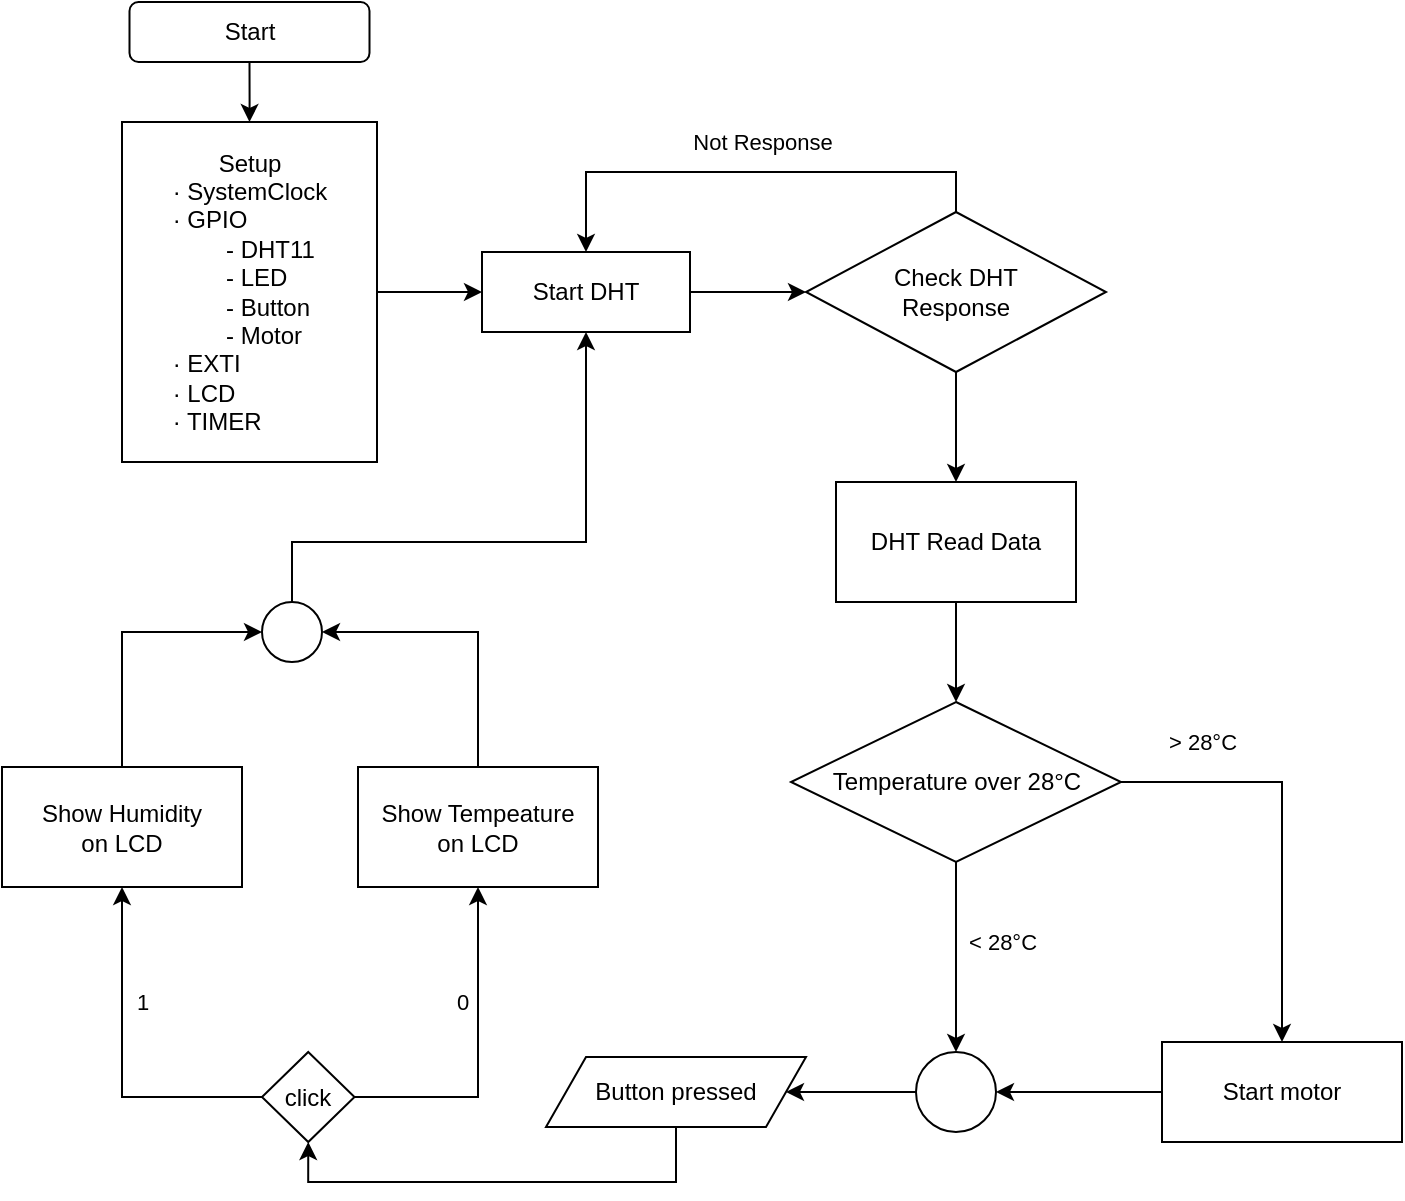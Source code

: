 <mxfile version="20.8.5" type="google"><diagram id="hWwx7uKUYP5o2O8MAMHt" name="flowchart"><mxGraphModel grid="1" page="1" gridSize="10" guides="1" tooltips="1" connect="1" arrows="1" fold="1" pageScale="1" pageWidth="850" pageHeight="1100" math="0" shadow="0"><root><mxCell id="0"/><mxCell id="1" parent="0"/><mxCell id="ss6CLmrahOXaeXvlsxak-7" value="" style="edgeStyle=orthogonalEdgeStyle;rounded=0;orthogonalLoop=1;jettySize=auto;html=1;exitX=0.5;exitY=1;exitDx=0;exitDy=0;" edge="1" parent="1" source="L-Ho-uLeD0GouVDFXFV1-1" target="ss6CLmrahOXaeXvlsxak-2"><mxGeometry relative="1" as="geometry"><mxPoint x="123.75" y="100" as="sourcePoint"/></mxGeometry></mxCell><mxCell id="L-Ho-uLeD0GouVDFXFV1-7" value="" style="edgeStyle=orthogonalEdgeStyle;rounded=0;orthogonalLoop=1;jettySize=auto;html=1;" edge="1" parent="1" source="ss6CLmrahOXaeXvlsxak-2" target="L-Ho-uLeD0GouVDFXFV1-2"><mxGeometry relative="1" as="geometry"/></mxCell><mxCell id="ss6CLmrahOXaeXvlsxak-2" value="Setup&lt;br&gt;&lt;div style=&quot;text-align: left;&quot;&gt;&lt;span style=&quot;background-color: initial;&quot;&gt;· SystemClock&lt;/span&gt;&lt;/div&gt;&lt;div style=&quot;text-align: left;&quot;&gt;&lt;span style=&quot;background-color: initial;&quot;&gt;· GPIO&lt;/span&gt;&lt;/div&gt;&lt;div style=&quot;text-align: left;&quot;&gt;&lt;span style=&quot;background-color: initial;&quot;&gt;&lt;span style=&quot;white-space: pre;&quot;&gt;&#9;&lt;/span&gt;- DHT11&lt;br&gt;&lt;/span&gt;&lt;/div&gt;&lt;div style=&quot;text-align: left;&quot;&gt;&lt;span style=&quot;background-color: initial;&quot;&gt;&lt;span style=&quot;white-space: pre;&quot;&gt;&#9;&lt;/span&gt;- LED&lt;br&gt;&lt;/span&gt;&lt;/div&gt;&lt;div style=&quot;text-align: left;&quot;&gt;&lt;span style=&quot;background-color: initial;&quot;&gt;&lt;span style=&quot;white-space: pre;&quot;&gt;&#9;&lt;/span&gt;- Button&lt;br&gt;&lt;/span&gt;&lt;/div&gt;&lt;div style=&quot;text-align: left;&quot;&gt;&lt;span style=&quot;background-color: initial;&quot;&gt;&lt;span style=&quot;white-space: pre;&quot;&gt;&#9;&lt;/span&gt;- Motor&lt;br&gt;&lt;/span&gt;&lt;/div&gt;&lt;div style=&quot;text-align: left;&quot;&gt;&lt;span style=&quot;background-color: initial;&quot;&gt;· EXTI&lt;/span&gt;&lt;/div&gt;&lt;div style=&quot;text-align: left;&quot;&gt;&lt;span style=&quot;background-color: initial;&quot;&gt;· LCD&lt;/span&gt;&lt;/div&gt;&lt;div style=&quot;text-align: left;&quot;&gt;&lt;span style=&quot;background-color: initial;&quot;&gt;· TIMER&lt;/span&gt;&lt;/div&gt;" style="rounded=0;whiteSpace=wrap;html=1;" vertex="1" parent="1"><mxGeometry x="60" y="110" width="127.5" height="170" as="geometry"/></mxCell><mxCell id="L-Ho-uLeD0GouVDFXFV1-1" value="Start" style="rounded=1;whiteSpace=wrap;html=1;" vertex="1" parent="1"><mxGeometry x="63.75" y="50" width="120" height="30" as="geometry"/></mxCell><mxCell id="L-Ho-uLeD0GouVDFXFV1-4" style="edgeStyle=orthogonalEdgeStyle;rounded=0;orthogonalLoop=1;jettySize=auto;html=1;exitX=1;exitY=0.5;exitDx=0;exitDy=0;entryX=0;entryY=0.5;entryDx=0;entryDy=0;" edge="1" parent="1" source="L-Ho-uLeD0GouVDFXFV1-2" target="L-Ho-uLeD0GouVDFXFV1-3"><mxGeometry relative="1" as="geometry"/></mxCell><mxCell id="L-Ho-uLeD0GouVDFXFV1-2" value="Start DHT" style="rounded=0;whiteSpace=wrap;html=1;" vertex="1" parent="1"><mxGeometry x="240" y="175" width="104" height="40" as="geometry"/></mxCell><mxCell id="L-Ho-uLeD0GouVDFXFV1-8" value="Not Response" style="edgeStyle=orthogonalEdgeStyle;rounded=0;orthogonalLoop=1;jettySize=auto;html=1;exitX=0.5;exitY=0;exitDx=0;exitDy=0;entryX=0.5;entryY=0;entryDx=0;entryDy=0;" edge="1" parent="1" source="L-Ho-uLeD0GouVDFXFV1-3" target="L-Ho-uLeD0GouVDFXFV1-2"><mxGeometry x="-0.045" y="-15" relative="1" as="geometry"><mxPoint as="offset"/></mxGeometry></mxCell><mxCell id="L-Ho-uLeD0GouVDFXFV1-10" value="" style="edgeStyle=orthogonalEdgeStyle;rounded=0;orthogonalLoop=1;jettySize=auto;html=1;" edge="1" parent="1" source="L-Ho-uLeD0GouVDFXFV1-3" target="L-Ho-uLeD0GouVDFXFV1-9"><mxGeometry relative="1" as="geometry"/></mxCell><mxCell id="L-Ho-uLeD0GouVDFXFV1-3" value="Check DHT&lt;br&gt;Response" style="rhombus;whiteSpace=wrap;html=1;" vertex="1" parent="1"><mxGeometry x="402" y="155" width="150" height="80" as="geometry"/></mxCell><mxCell id="L-Ho-uLeD0GouVDFXFV1-12" value="" style="edgeStyle=orthogonalEdgeStyle;rounded=0;orthogonalLoop=1;jettySize=auto;html=1;" edge="1" parent="1" source="L-Ho-uLeD0GouVDFXFV1-9" target="L-Ho-uLeD0GouVDFXFV1-11"><mxGeometry relative="1" as="geometry"/></mxCell><mxCell id="L-Ho-uLeD0GouVDFXFV1-9" value="DHT Read Data" style="rounded=0;whiteSpace=wrap;html=1;" vertex="1" parent="1"><mxGeometry x="417" y="290" width="120" height="60" as="geometry"/></mxCell><mxCell id="L-Ho-uLeD0GouVDFXFV1-14" value="&amp;lt; 28°C" style="edgeStyle=orthogonalEdgeStyle;rounded=0;orthogonalLoop=1;jettySize=auto;html=1;" edge="1" parent="1" source="L-Ho-uLeD0GouVDFXFV1-11" target="L-Ho-uLeD0GouVDFXFV1-13"><mxGeometry x="-0.158" y="23" relative="1" as="geometry"><mxPoint as="offset"/></mxGeometry></mxCell><mxCell id="L-Ho-uLeD0GouVDFXFV1-16" value="&amp;gt; 28°C" style="edgeStyle=orthogonalEdgeStyle;rounded=0;orthogonalLoop=1;jettySize=auto;html=1;entryX=0.5;entryY=0;entryDx=0;entryDy=0;" edge="1" parent="1" source="L-Ho-uLeD0GouVDFXFV1-11" target="L-Ho-uLeD0GouVDFXFV1-15"><mxGeometry x="-0.615" y="20" relative="1" as="geometry"><mxPoint as="offset"/></mxGeometry></mxCell><mxCell id="L-Ho-uLeD0GouVDFXFV1-11" value="Temperature over 28°C" style="rhombus;whiteSpace=wrap;html=1;" vertex="1" parent="1"><mxGeometry x="394.5" y="400" width="165" height="80" as="geometry"/></mxCell><mxCell id="L-Ho-uLeD0GouVDFXFV1-19" value="" style="edgeStyle=orthogonalEdgeStyle;rounded=0;orthogonalLoop=1;jettySize=auto;html=1;" edge="1" parent="1" source="L-Ho-uLeD0GouVDFXFV1-13" target="L-Ho-uLeD0GouVDFXFV1-18"><mxGeometry relative="1" as="geometry"/></mxCell><mxCell id="L-Ho-uLeD0GouVDFXFV1-13" value="" style="ellipse;whiteSpace=wrap;html=1;aspect=fixed;" vertex="1" parent="1"><mxGeometry x="457" y="575" width="40" height="40" as="geometry"/></mxCell><mxCell id="L-Ho-uLeD0GouVDFXFV1-17" style="edgeStyle=orthogonalEdgeStyle;rounded=0;orthogonalLoop=1;jettySize=auto;html=1;entryX=1;entryY=0.5;entryDx=0;entryDy=0;" edge="1" parent="1" source="L-Ho-uLeD0GouVDFXFV1-15" target="L-Ho-uLeD0GouVDFXFV1-13"><mxGeometry relative="1" as="geometry"/></mxCell><mxCell id="L-Ho-uLeD0GouVDFXFV1-15" value="Start motor" style="rounded=0;whiteSpace=wrap;html=1;" vertex="1" parent="1"><mxGeometry x="580" y="570" width="120" height="50" as="geometry"/></mxCell><mxCell id="lEYrVNMRROSOc3Avyisv-1" style="edgeStyle=orthogonalEdgeStyle;rounded=0;orthogonalLoop=1;jettySize=auto;html=1;exitX=0.5;exitY=1;exitDx=0;exitDy=0;entryX=0.5;entryY=1;entryDx=0;entryDy=0;" edge="1" parent="1" source="L-Ho-uLeD0GouVDFXFV1-18" target="L-Ho-uLeD0GouVDFXFV1-20"><mxGeometry relative="1" as="geometry"/></mxCell><mxCell id="L-Ho-uLeD0GouVDFXFV1-18" value="Button pressed" style="shape=parallelogram;perimeter=parallelogramPerimeter;whiteSpace=wrap;html=1;fixedSize=1;" vertex="1" parent="1"><mxGeometry x="272" y="577.5" width="130" height="35" as="geometry"/></mxCell><mxCell id="L-Ho-uLeD0GouVDFXFV1-26" value="1" style="edgeStyle=orthogonalEdgeStyle;rounded=0;orthogonalLoop=1;jettySize=auto;html=1;entryX=0.5;entryY=1;entryDx=0;entryDy=0;" edge="1" parent="1" source="L-Ho-uLeD0GouVDFXFV1-20" target="L-Ho-uLeD0GouVDFXFV1-23"><mxGeometry x="0.343" y="-10" relative="1" as="geometry"><Array as="points"><mxPoint x="60" y="540"/><mxPoint x="60" y="540"/></Array><mxPoint as="offset"/></mxGeometry></mxCell><mxCell id="L-Ho-uLeD0GouVDFXFV1-27" value="0" style="edgeStyle=orthogonalEdgeStyle;rounded=0;orthogonalLoop=1;jettySize=auto;html=1;exitX=1;exitY=0.5;exitDx=0;exitDy=0;entryX=0.5;entryY=1;entryDx=0;entryDy=0;" edge="1" parent="1" source="L-Ho-uLeD0GouVDFXFV1-20" target="L-Ho-uLeD0GouVDFXFV1-22"><mxGeometry x="0.31" y="8" relative="1" as="geometry"><mxPoint as="offset"/></mxGeometry></mxCell><mxCell id="L-Ho-uLeD0GouVDFXFV1-20" value="click" style="rhombus;whiteSpace=wrap;html=1;" vertex="1" parent="1"><mxGeometry x="130" y="575" width="46.25" height="45" as="geometry"/></mxCell><mxCell id="L-Ho-uLeD0GouVDFXFV1-29" style="edgeStyle=orthogonalEdgeStyle;rounded=0;orthogonalLoop=1;jettySize=auto;html=1;entryX=1;entryY=0.5;entryDx=0;entryDy=0;" edge="1" parent="1" source="L-Ho-uLeD0GouVDFXFV1-22" target="L-Ho-uLeD0GouVDFXFV1-24"><mxGeometry relative="1" as="geometry"><Array as="points"><mxPoint x="238" y="365"/></Array></mxGeometry></mxCell><mxCell id="L-Ho-uLeD0GouVDFXFV1-22" value="Show Tempeature&lt;br style=&quot;border-color: var(--border-color);&quot;&gt;on LCD" style="rounded=0;whiteSpace=wrap;html=1;" vertex="1" parent="1"><mxGeometry x="178" y="432.5" width="120" height="60" as="geometry"/></mxCell><mxCell id="L-Ho-uLeD0GouVDFXFV1-28" style="edgeStyle=orthogonalEdgeStyle;rounded=0;orthogonalLoop=1;jettySize=auto;html=1;exitX=0.5;exitY=0;exitDx=0;exitDy=0;entryX=0;entryY=0.5;entryDx=0;entryDy=0;" edge="1" parent="1" source="L-Ho-uLeD0GouVDFXFV1-23" target="L-Ho-uLeD0GouVDFXFV1-24"><mxGeometry relative="1" as="geometry"/></mxCell><mxCell id="L-Ho-uLeD0GouVDFXFV1-23" value="Show Humidity&lt;br&gt;on LCD" style="rounded=0;whiteSpace=wrap;html=1;" vertex="1" parent="1"><mxGeometry y="432.5" width="120" height="60" as="geometry"/></mxCell><mxCell id="L-Ho-uLeD0GouVDFXFV1-30" style="edgeStyle=orthogonalEdgeStyle;rounded=0;orthogonalLoop=1;jettySize=auto;html=1;entryX=0.5;entryY=1;entryDx=0;entryDy=0;" edge="1" parent="1" source="L-Ho-uLeD0GouVDFXFV1-24" target="L-Ho-uLeD0GouVDFXFV1-2"><mxGeometry relative="1" as="geometry"><Array as="points"><mxPoint x="145" y="320"/><mxPoint x="292" y="320"/></Array></mxGeometry></mxCell><mxCell id="L-Ho-uLeD0GouVDFXFV1-24" value="" style="ellipse;whiteSpace=wrap;html=1;aspect=fixed;" vertex="1" parent="1"><mxGeometry x="130" y="350" width="30" height="30" as="geometry"/></mxCell></root></mxGraphModel></diagram></mxfile>